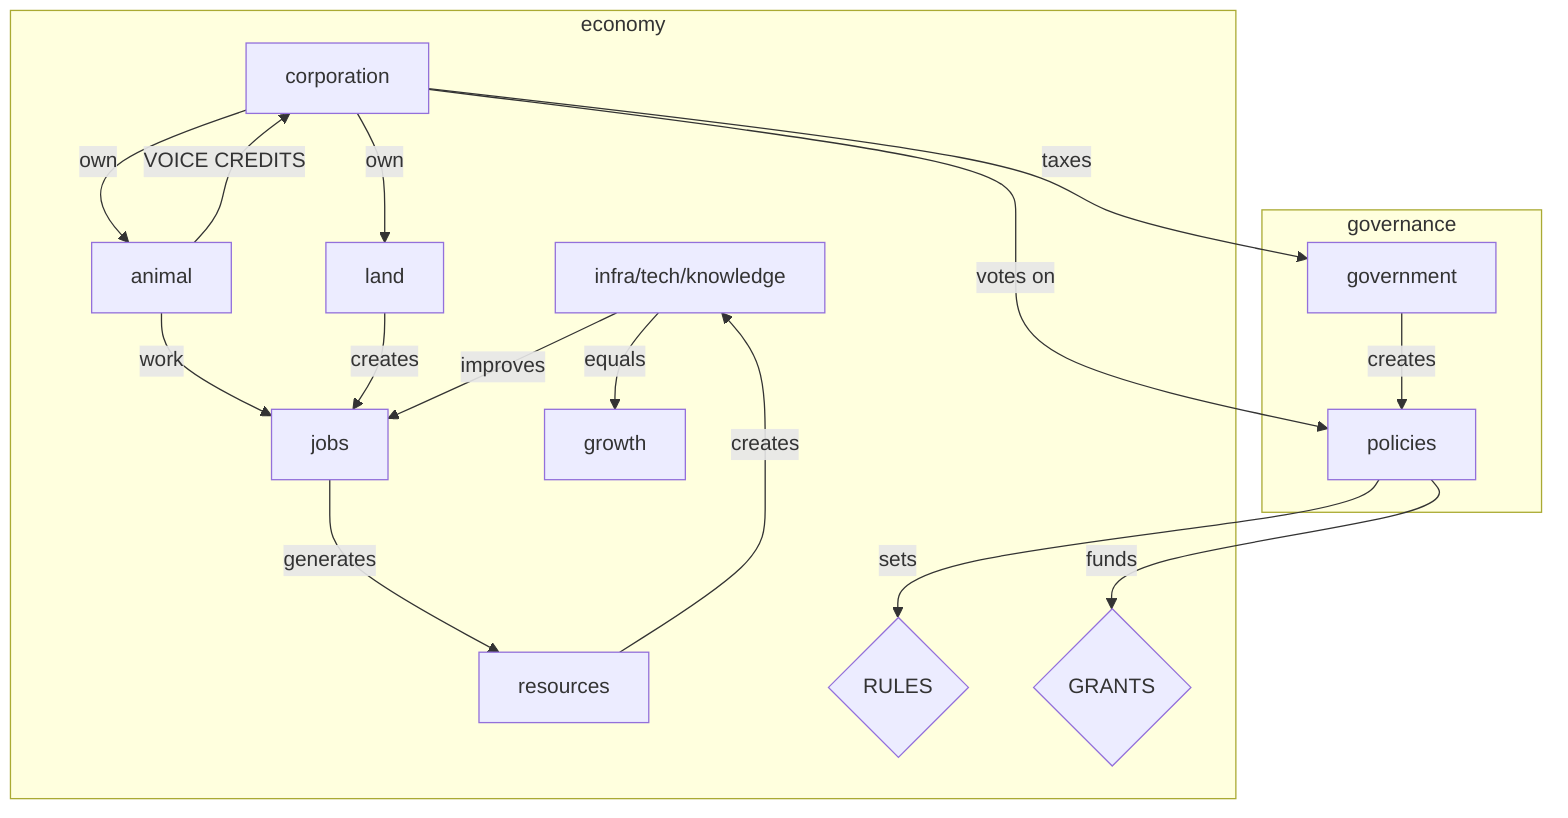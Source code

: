 graph TD

subgraph economy
development[infra/tech/knowledge]

corporation -->|own| animal
corporation -->|own| land

animal -->|work| jobs
animal -->|VOICE CREDITS| corporation
land -->|creates| jobs

jobs -->|generates| resources
resources -->|creates| development
development -->|improves| jobs
development -->|equals| growth

rules{RULES}
funding{GRANTS}
end

subgraph governance
corporation -->|taxes| government
government -->|creates| policies
corporation -->|votes on| policies
policies -->|sets| rules
policies -->|funds| funding
end